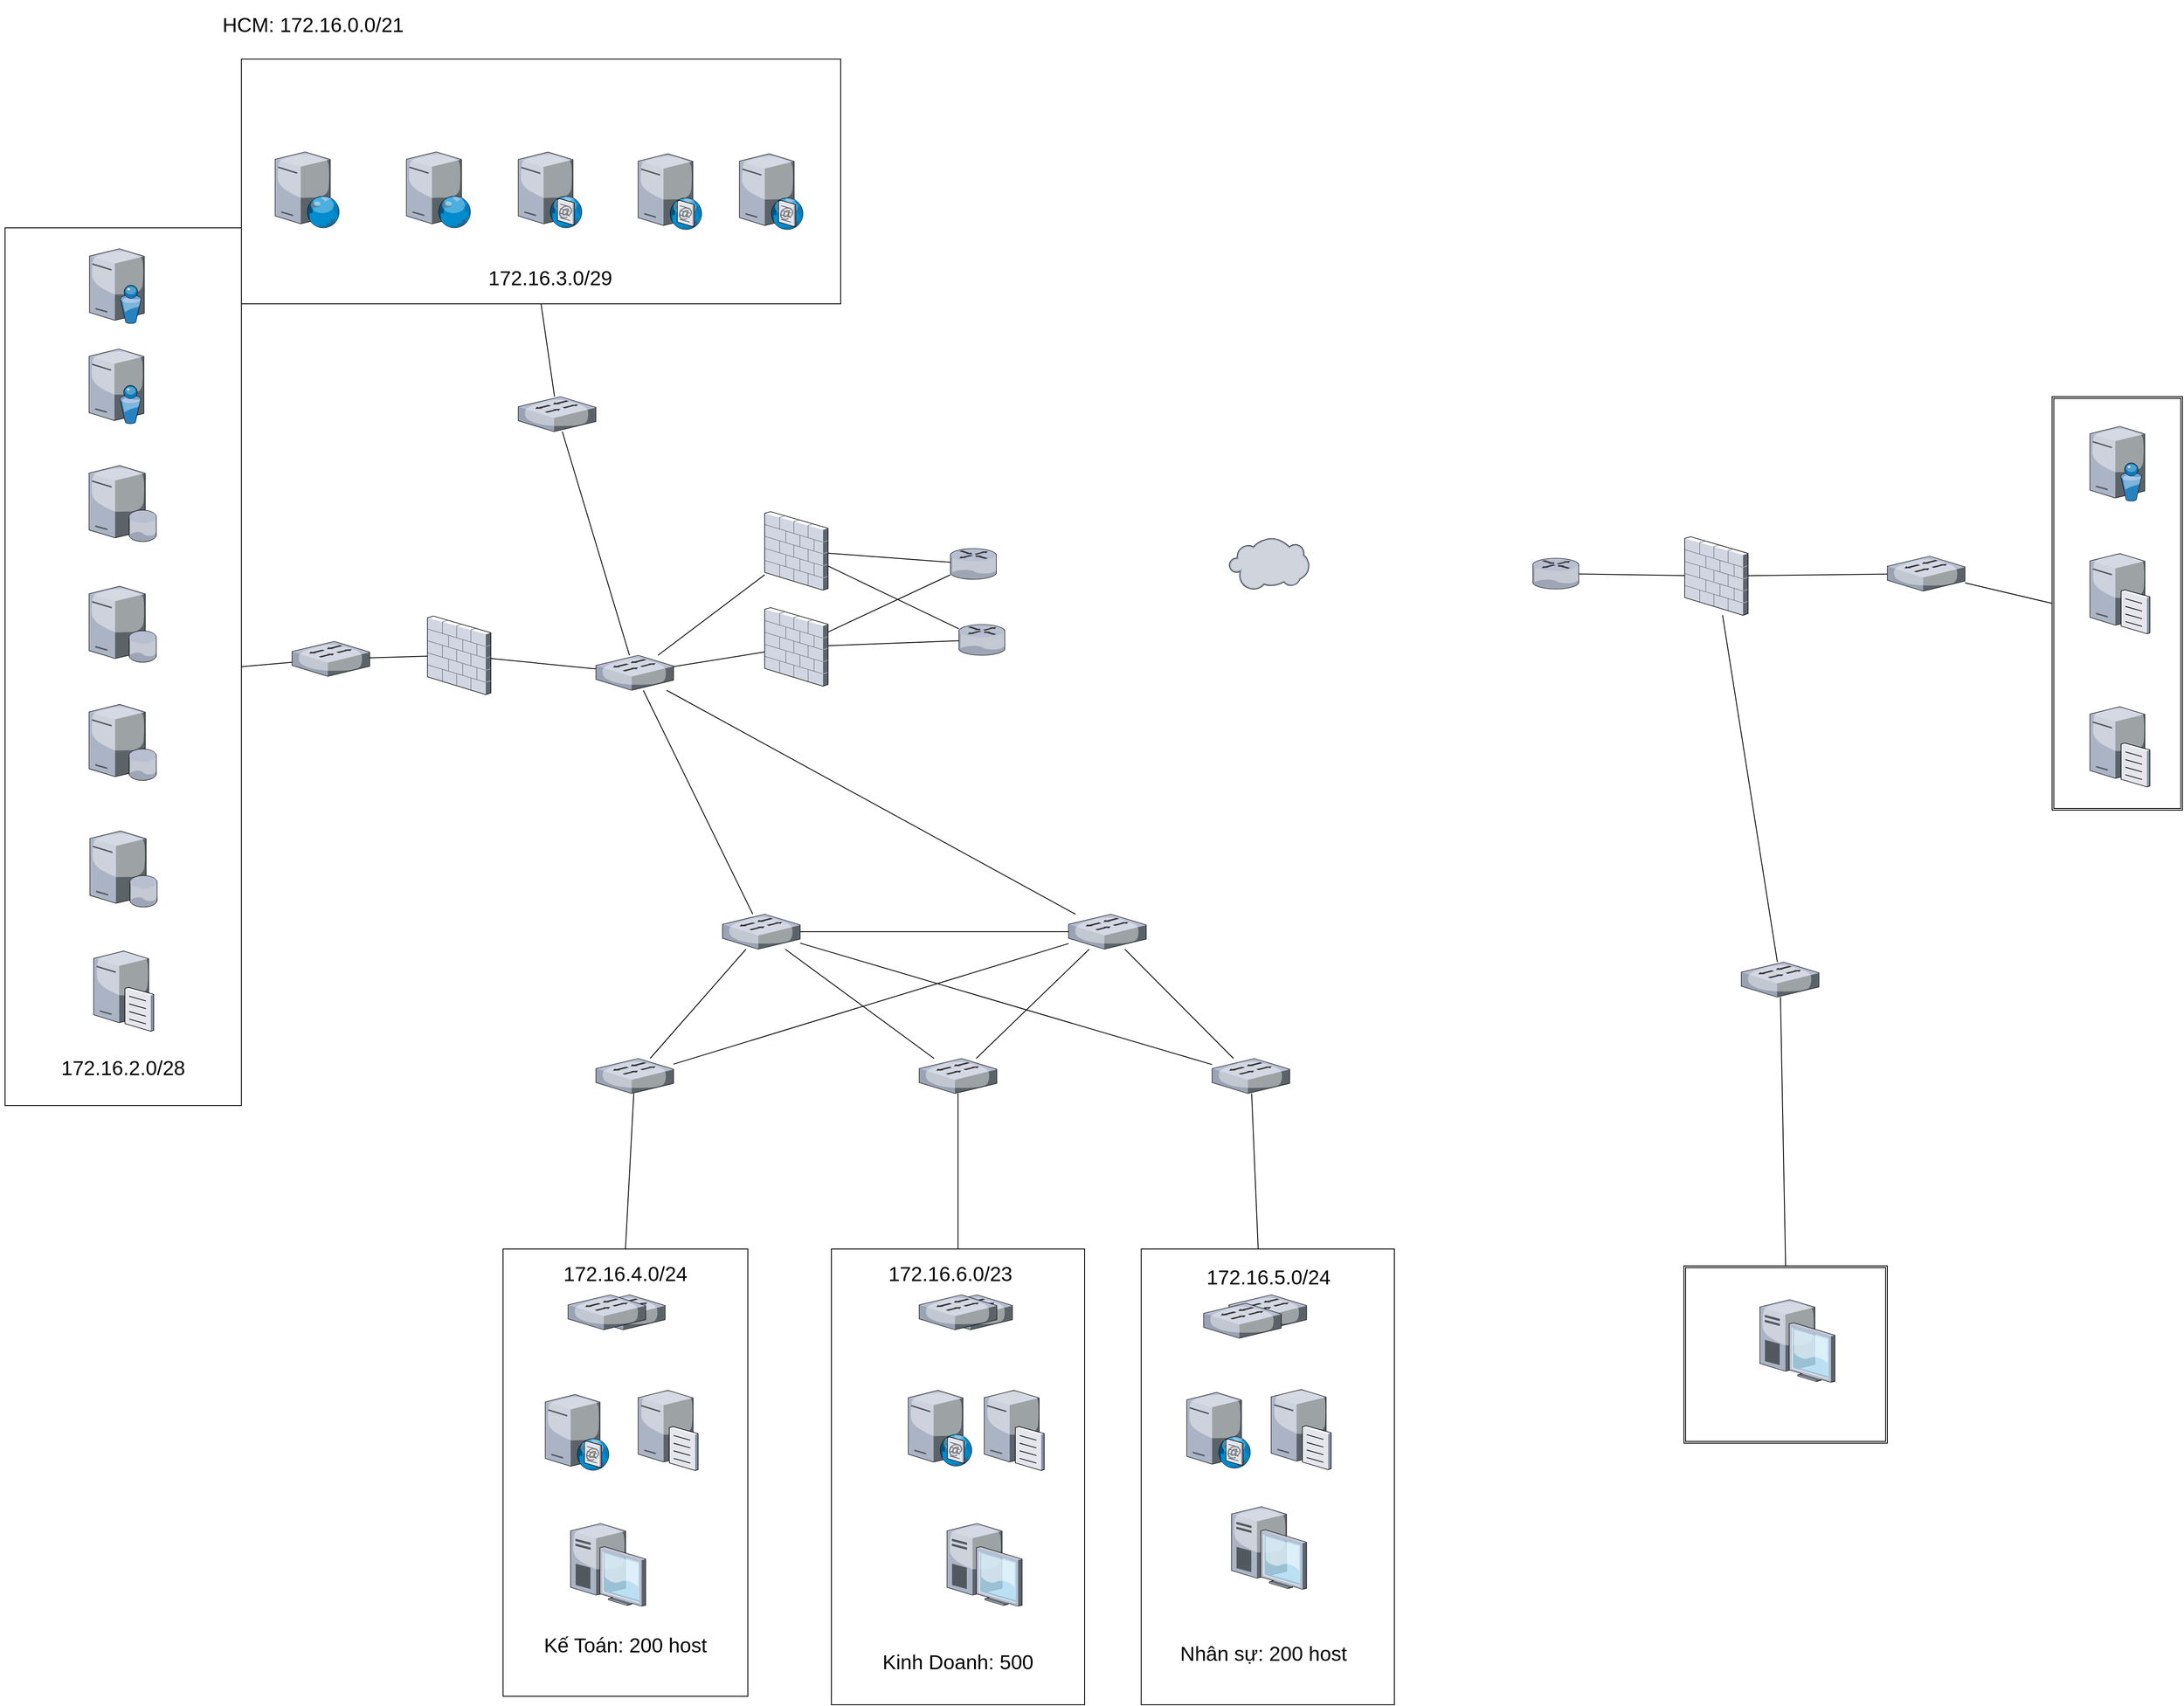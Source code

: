 <mxfile version="20.6.0" type="github">
  <diagram name="Page-1" id="e3a06f82-3646-2815-327d-82caf3d4e204">
    <mxGraphModel dx="3829.5" dy="2317" grid="1" gridSize="10" guides="1" tooltips="1" connect="1" arrows="1" fold="1" page="1" pageScale="1.5" pageWidth="1169" pageHeight="826" background="none" math="0" shadow="0">
      <root>
        <mxCell id="0" style=";html=1;" />
        <mxCell id="1" style=";html=1;" parent="0" />
        <mxCell id="-xJ79PivArVGT8UVBn4k-128" value="" style="shape=ext;double=1;rounded=0;whiteSpace=wrap;html=1;" vertex="1" parent="1">
          <mxGeometry x="1489" y="1120" width="241" height="210" as="geometry" />
        </mxCell>
        <mxCell id="-xJ79PivArVGT8UVBn4k-124" value="" style="shape=ext;double=1;rounded=0;whiteSpace=wrap;html=1;" vertex="1" parent="1">
          <mxGeometry x="1925.25" y="90" width="154.5" height="490" as="geometry" />
        </mxCell>
        <mxCell id="-xJ79PivArVGT8UVBn4k-61" value="" style="rounded=0;whiteSpace=wrap;html=1;" vertex="1" parent="1">
          <mxGeometry x="-500" y="-110" width="280" height="1040" as="geometry" />
        </mxCell>
        <mxCell id="-xJ79PivArVGT8UVBn4k-64" value="" style="rounded=0;whiteSpace=wrap;html=1;" vertex="1" parent="1">
          <mxGeometry x="846" y="1100" width="300" height="540" as="geometry" />
        </mxCell>
        <mxCell id="-xJ79PivArVGT8UVBn4k-63" value="" style="rounded=0;whiteSpace=wrap;html=1;" vertex="1" parent="1">
          <mxGeometry x="479" y="1100" width="300" height="540" as="geometry" />
        </mxCell>
        <mxCell id="-xJ79PivArVGT8UVBn4k-62" value="" style="rounded=0;whiteSpace=wrap;html=1;" vertex="1" parent="1">
          <mxGeometry x="90" y="1100" width="290" height="530" as="geometry" />
        </mxCell>
        <mxCell id="-xJ79PivArVGT8UVBn4k-11" value="" style="verticalLabelPosition=bottom;sketch=0;aspect=fixed;html=1;verticalAlign=top;strokeColor=none;align=center;outlineConnect=0;shape=mxgraph.citrix.cloud;" vertex="1" parent="1">
          <mxGeometry x="950" y="257.25" width="95" height="62" as="geometry" />
        </mxCell>
        <mxCell id="-xJ79PivArVGT8UVBn4k-13" value="" style="verticalLabelPosition=bottom;sketch=0;aspect=fixed;html=1;verticalAlign=top;strokeColor=none;align=center;outlineConnect=0;shape=mxgraph.citrix.router;" vertex="1" parent="1">
          <mxGeometry x="620" y="270" width="55" height="36.5" as="geometry" />
        </mxCell>
        <mxCell id="-xJ79PivArVGT8UVBn4k-120" style="edgeStyle=none;rounded=0;jumpStyle=none;jumpSize=2;orthogonalLoop=1;jettySize=auto;html=1;endArrow=none;endFill=0;" edge="1" parent="1" source="-xJ79PivArVGT8UVBn4k-15" target="-xJ79PivArVGT8UVBn4k-116">
          <mxGeometry relative="1" as="geometry" />
        </mxCell>
        <mxCell id="-xJ79PivArVGT8UVBn4k-15" value="" style="verticalLabelPosition=bottom;sketch=0;aspect=fixed;html=1;verticalAlign=top;strokeColor=none;align=center;outlineConnect=0;shape=mxgraph.citrix.router;" vertex="1" parent="1">
          <mxGeometry x="1310" y="281.5" width="55" height="36.5" as="geometry" />
        </mxCell>
        <mxCell id="-xJ79PivArVGT8UVBn4k-16" value="" style="verticalLabelPosition=bottom;sketch=0;aspect=fixed;html=1;verticalAlign=top;strokeColor=none;align=center;outlineConnect=0;shape=mxgraph.citrix.router;" vertex="1" parent="1">
          <mxGeometry x="630" y="360" width="55" height="36.5" as="geometry" />
        </mxCell>
        <mxCell id="-xJ79PivArVGT8UVBn4k-98" style="edgeStyle=none;rounded=0;jumpStyle=none;jumpSize=2;orthogonalLoop=1;jettySize=auto;html=1;endArrow=none;endFill=0;" edge="1" parent="1" source="-xJ79PivArVGT8UVBn4k-18" target="-xJ79PivArVGT8UVBn4k-13">
          <mxGeometry relative="1" as="geometry" />
        </mxCell>
        <mxCell id="-xJ79PivArVGT8UVBn4k-101" style="edgeStyle=none;rounded=0;jumpStyle=none;jumpSize=2;orthogonalLoop=1;jettySize=auto;html=1;endArrow=none;endFill=0;" edge="1" parent="1" source="-xJ79PivArVGT8UVBn4k-18" target="-xJ79PivArVGT8UVBn4k-16">
          <mxGeometry relative="1" as="geometry" />
        </mxCell>
        <mxCell id="-xJ79PivArVGT8UVBn4k-107" style="edgeStyle=none;rounded=0;jumpStyle=none;jumpSize=2;orthogonalLoop=1;jettySize=auto;html=1;endArrow=none;endFill=0;" edge="1" parent="1" source="-xJ79PivArVGT8UVBn4k-18" target="-xJ79PivArVGT8UVBn4k-92">
          <mxGeometry relative="1" as="geometry" />
        </mxCell>
        <mxCell id="-xJ79PivArVGT8UVBn4k-18" value="" style="verticalLabelPosition=bottom;sketch=0;aspect=fixed;html=1;verticalAlign=top;strokeColor=none;align=center;outlineConnect=0;shape=mxgraph.citrix.firewall;" vertex="1" parent="1">
          <mxGeometry x="400" y="226.25" width="75" height="93" as="geometry" />
        </mxCell>
        <mxCell id="-xJ79PivArVGT8UVBn4k-106" style="edgeStyle=none;rounded=0;jumpStyle=none;jumpSize=2;orthogonalLoop=1;jettySize=auto;html=1;endArrow=none;endFill=0;" edge="1" parent="1" source="-xJ79PivArVGT8UVBn4k-21" target="-xJ79PivArVGT8UVBn4k-92">
          <mxGeometry relative="1" as="geometry" />
        </mxCell>
        <mxCell id="-xJ79PivArVGT8UVBn4k-21" value="" style="verticalLabelPosition=bottom;sketch=0;aspect=fixed;html=1;verticalAlign=top;strokeColor=none;align=center;outlineConnect=0;shape=mxgraph.citrix.switch;" vertex="1" parent="1">
          <mxGeometry x="108" y="90" width="92" height="41.5" as="geometry" />
        </mxCell>
        <mxCell id="-xJ79PivArVGT8UVBn4k-28" value="" style="verticalLabelPosition=bottom;sketch=0;aspect=fixed;html=1;verticalAlign=top;strokeColor=none;align=center;outlineConnect=0;shape=mxgraph.citrix.directory_server;" vertex="1" parent="1">
          <mxGeometry x="-400" y="-85.25" width="65" height="88.5" as="geometry" />
        </mxCell>
        <mxCell id="-xJ79PivArVGT8UVBn4k-29" value="" style="verticalLabelPosition=bottom;sketch=0;aspect=fixed;html=1;verticalAlign=top;strokeColor=none;align=center;outlineConnect=0;shape=mxgraph.citrix.directory_server;" vertex="1" parent="1">
          <mxGeometry x="-400.5" y="33.5" width="65" height="88.5" as="geometry" />
        </mxCell>
        <mxCell id="-xJ79PivArVGT8UVBn4k-32" value="" style="verticalLabelPosition=bottom;sketch=0;aspect=fixed;html=1;verticalAlign=top;strokeColor=none;align=center;outlineConnect=0;shape=mxgraph.citrix.database_server;" vertex="1" parent="1">
          <mxGeometry x="-400.5" y="171.75" width="80" height="90" as="geometry" />
        </mxCell>
        <mxCell id="-xJ79PivArVGT8UVBn4k-33" value="" style="verticalLabelPosition=bottom;sketch=0;aspect=fixed;html=1;verticalAlign=top;strokeColor=none;align=center;outlineConnect=0;shape=mxgraph.citrix.database_server;" vertex="1" parent="1">
          <mxGeometry x="-400.5" y="314.75" width="80" height="90" as="geometry" />
        </mxCell>
        <mxCell id="-xJ79PivArVGT8UVBn4k-34" value="" style="verticalLabelPosition=bottom;sketch=0;aspect=fixed;html=1;verticalAlign=top;strokeColor=none;align=center;outlineConnect=0;shape=mxgraph.citrix.database_server;" vertex="1" parent="1">
          <mxGeometry x="-400.5" y="454.75" width="80" height="90" as="geometry" />
        </mxCell>
        <mxCell id="-xJ79PivArVGT8UVBn4k-35" value="" style="verticalLabelPosition=bottom;sketch=0;aspect=fixed;html=1;verticalAlign=top;strokeColor=none;align=center;outlineConnect=0;shape=mxgraph.citrix.database_server;" vertex="1" parent="1">
          <mxGeometry x="-399.5" y="604.75" width="80" height="90" as="geometry" />
        </mxCell>
        <mxCell id="-xJ79PivArVGT8UVBn4k-36" value="" style="verticalLabelPosition=bottom;sketch=0;aspect=fixed;html=1;verticalAlign=top;strokeColor=none;align=center;outlineConnect=0;shape=mxgraph.citrix.file_server;" vertex="1" parent="1">
          <mxGeometry x="250" y="1265.25" width="71" height="97" as="geometry" />
        </mxCell>
        <mxCell id="-xJ79PivArVGT8UVBn4k-37" value="" style="verticalLabelPosition=bottom;sketch=0;aspect=fixed;html=1;verticalAlign=top;strokeColor=none;align=center;outlineConnect=0;shape=mxgraph.citrix.file_server;" vertex="1" parent="1">
          <mxGeometry x="660" y="1265.25" width="71" height="97" as="geometry" />
        </mxCell>
        <mxCell id="-xJ79PivArVGT8UVBn4k-38" value="" style="verticalLabelPosition=bottom;sketch=0;aspect=fixed;html=1;verticalAlign=top;strokeColor=none;align=center;outlineConnect=0;shape=mxgraph.citrix.file_server;" vertex="1" parent="1">
          <mxGeometry x="1000" y="1264.25" width="71" height="97" as="geometry" />
        </mxCell>
        <mxCell id="-xJ79PivArVGT8UVBn4k-39" value="" style="verticalLabelPosition=bottom;sketch=0;aspect=fixed;html=1;verticalAlign=top;strokeColor=none;align=center;outlineConnect=0;shape=mxgraph.citrix.file_server;" vertex="1" parent="1">
          <mxGeometry x="-395" y="744.75" width="71" height="97" as="geometry" />
        </mxCell>
        <mxCell id="-xJ79PivArVGT8UVBn4k-40" value="" style="verticalLabelPosition=bottom;sketch=0;aspect=fixed;html=1;verticalAlign=top;strokeColor=none;align=center;outlineConnect=0;shape=mxgraph.citrix.smtp_server;" vertex="1" parent="1">
          <mxGeometry x="140" y="1270.25" width="76" height="92" as="geometry" />
        </mxCell>
        <mxCell id="-xJ79PivArVGT8UVBn4k-41" value="" style="verticalLabelPosition=bottom;sketch=0;aspect=fixed;html=1;verticalAlign=top;strokeColor=none;align=center;outlineConnect=0;shape=mxgraph.citrix.smtp_server;" vertex="1" parent="1">
          <mxGeometry x="570" y="1265.25" width="76" height="92" as="geometry" />
        </mxCell>
        <mxCell id="-xJ79PivArVGT8UVBn4k-42" value="" style="verticalLabelPosition=bottom;sketch=0;aspect=fixed;html=1;verticalAlign=top;strokeColor=none;align=center;outlineConnect=0;shape=mxgraph.citrix.smtp_server;" vertex="1" parent="1">
          <mxGeometry x="900" y="1267.75" width="76" height="92" as="geometry" />
        </mxCell>
        <mxCell id="-xJ79PivArVGT8UVBn4k-44" value="" style="verticalLabelPosition=bottom;sketch=0;aspect=fixed;html=1;verticalAlign=top;strokeColor=none;align=center;outlineConnect=0;shape=mxgraph.citrix.desktop;" vertex="1" parent="1">
          <mxGeometry x="170" y="1425.25" width="89" height="98" as="geometry" />
        </mxCell>
        <mxCell id="-xJ79PivArVGT8UVBn4k-45" value="" style="verticalLabelPosition=bottom;sketch=0;aspect=fixed;html=1;verticalAlign=top;strokeColor=none;align=center;outlineConnect=0;shape=mxgraph.citrix.desktop;" vertex="1" parent="1">
          <mxGeometry x="616" y="1425.25" width="89" height="98" as="geometry" />
        </mxCell>
        <mxCell id="-xJ79PivArVGT8UVBn4k-46" value="" style="verticalLabelPosition=bottom;sketch=0;aspect=fixed;html=1;verticalAlign=top;strokeColor=none;align=center;outlineConnect=0;shape=mxgraph.citrix.desktop;" vertex="1" parent="1">
          <mxGeometry x="953" y="1405.25" width="89" height="98" as="geometry" />
        </mxCell>
        <mxCell id="-xJ79PivArVGT8UVBn4k-68" style="rounded=0;jumpStyle=none;jumpSize=2;orthogonalLoop=1;jettySize=auto;html=1;endArrow=none;endFill=0;" edge="1" parent="1" source="-xJ79PivArVGT8UVBn4k-47" target="-xJ79PivArVGT8UVBn4k-49">
          <mxGeometry relative="1" as="geometry" />
        </mxCell>
        <mxCell id="-xJ79PivArVGT8UVBn4k-69" style="edgeStyle=none;rounded=0;jumpStyle=none;jumpSize=2;orthogonalLoop=1;jettySize=auto;html=1;endArrow=none;endFill=0;" edge="1" parent="1" source="-xJ79PivArVGT8UVBn4k-47" target="-xJ79PivArVGT8UVBn4k-50">
          <mxGeometry relative="1" as="geometry" />
        </mxCell>
        <mxCell id="-xJ79PivArVGT8UVBn4k-71" style="edgeStyle=none;rounded=0;jumpStyle=none;jumpSize=2;orthogonalLoop=1;jettySize=auto;html=1;endArrow=none;endFill=0;" edge="1" parent="1" source="-xJ79PivArVGT8UVBn4k-47" target="-xJ79PivArVGT8UVBn4k-48">
          <mxGeometry relative="1" as="geometry" />
        </mxCell>
        <mxCell id="-xJ79PivArVGT8UVBn4k-84" style="edgeStyle=none;rounded=0;jumpStyle=none;jumpSize=2;orthogonalLoop=1;jettySize=auto;html=1;endArrow=none;endFill=0;" edge="1" parent="1" source="-xJ79PivArVGT8UVBn4k-47" target="-xJ79PivArVGT8UVBn4k-92">
          <mxGeometry relative="1" as="geometry" />
        </mxCell>
        <mxCell id="-xJ79PivArVGT8UVBn4k-47" value="" style="verticalLabelPosition=bottom;sketch=0;aspect=fixed;html=1;verticalAlign=top;strokeColor=none;align=center;outlineConnect=0;shape=mxgraph.citrix.switch;" vertex="1" parent="1">
          <mxGeometry x="350" y="703.25" width="92" height="41.5" as="geometry" />
        </mxCell>
        <mxCell id="-xJ79PivArVGT8UVBn4k-72" style="edgeStyle=none;rounded=0;jumpStyle=none;jumpSize=2;orthogonalLoop=1;jettySize=auto;html=1;endArrow=none;endFill=0;" edge="1" parent="1" source="-xJ79PivArVGT8UVBn4k-48" target="-xJ79PivArVGT8UVBn4k-50">
          <mxGeometry relative="1" as="geometry" />
        </mxCell>
        <mxCell id="-xJ79PivArVGT8UVBn4k-73" style="edgeStyle=none;rounded=0;jumpStyle=none;jumpSize=2;orthogonalLoop=1;jettySize=auto;html=1;endArrow=none;endFill=0;" edge="1" parent="1" source="-xJ79PivArVGT8UVBn4k-48" target="-xJ79PivArVGT8UVBn4k-51">
          <mxGeometry relative="1" as="geometry" />
        </mxCell>
        <mxCell id="-xJ79PivArVGT8UVBn4k-83" style="edgeStyle=none;rounded=0;jumpStyle=none;jumpSize=2;orthogonalLoop=1;jettySize=auto;html=1;endArrow=none;endFill=0;" edge="1" parent="1" source="-xJ79PivArVGT8UVBn4k-48" target="-xJ79PivArVGT8UVBn4k-92">
          <mxGeometry relative="1" as="geometry" />
        </mxCell>
        <mxCell id="-xJ79PivArVGT8UVBn4k-48" value="" style="verticalLabelPosition=bottom;sketch=0;aspect=fixed;html=1;verticalAlign=top;strokeColor=none;align=center;outlineConnect=0;shape=mxgraph.citrix.switch;" vertex="1" parent="1">
          <mxGeometry x="760" y="703.25" width="92" height="41.5" as="geometry" />
        </mxCell>
        <mxCell id="-xJ79PivArVGT8UVBn4k-77" style="edgeStyle=none;rounded=0;jumpStyle=none;jumpSize=2;orthogonalLoop=1;jettySize=auto;html=1;entryX=0.5;entryY=0;entryDx=0;entryDy=0;endArrow=none;endFill=0;" edge="1" parent="1" source="-xJ79PivArVGT8UVBn4k-49" target="-xJ79PivArVGT8UVBn4k-62">
          <mxGeometry relative="1" as="geometry" />
        </mxCell>
        <mxCell id="-xJ79PivArVGT8UVBn4k-78" style="edgeStyle=none;rounded=0;jumpStyle=none;jumpSize=2;orthogonalLoop=1;jettySize=auto;html=1;endArrow=none;endFill=0;" edge="1" parent="1" source="-xJ79PivArVGT8UVBn4k-49" target="-xJ79PivArVGT8UVBn4k-48">
          <mxGeometry relative="1" as="geometry" />
        </mxCell>
        <mxCell id="-xJ79PivArVGT8UVBn4k-49" value="" style="verticalLabelPosition=bottom;sketch=0;aspect=fixed;html=1;verticalAlign=top;strokeColor=none;align=center;outlineConnect=0;shape=mxgraph.citrix.switch;" vertex="1" parent="1">
          <mxGeometry x="200" y="874.25" width="92" height="41.5" as="geometry" />
        </mxCell>
        <mxCell id="-xJ79PivArVGT8UVBn4k-75" style="edgeStyle=none;rounded=0;jumpStyle=none;jumpSize=2;orthogonalLoop=1;jettySize=auto;html=1;endArrow=none;endFill=0;entryX=0.5;entryY=0;entryDx=0;entryDy=0;" edge="1" parent="1" source="-xJ79PivArVGT8UVBn4k-50" target="-xJ79PivArVGT8UVBn4k-63">
          <mxGeometry relative="1" as="geometry">
            <mxPoint x="629" y="1070" as="targetPoint" />
          </mxGeometry>
        </mxCell>
        <mxCell id="-xJ79PivArVGT8UVBn4k-50" value="" style="verticalLabelPosition=bottom;sketch=0;aspect=fixed;html=1;verticalAlign=top;strokeColor=none;align=center;outlineConnect=0;shape=mxgraph.citrix.switch;" vertex="1" parent="1">
          <mxGeometry x="583" y="874.25" width="92" height="41.5" as="geometry" />
        </mxCell>
        <mxCell id="-xJ79PivArVGT8UVBn4k-76" style="edgeStyle=none;rounded=0;jumpStyle=none;jumpSize=2;orthogonalLoop=1;jettySize=auto;html=1;endArrow=none;endFill=0;" edge="1" parent="1" source="-xJ79PivArVGT8UVBn4k-51" target="-xJ79PivArVGT8UVBn4k-64">
          <mxGeometry relative="1" as="geometry" />
        </mxCell>
        <mxCell id="-xJ79PivArVGT8UVBn4k-79" style="edgeStyle=none;rounded=0;jumpStyle=none;jumpSize=2;orthogonalLoop=1;jettySize=auto;html=1;endArrow=none;endFill=0;" edge="1" parent="1" source="-xJ79PivArVGT8UVBn4k-51" target="-xJ79PivArVGT8UVBn4k-47">
          <mxGeometry relative="1" as="geometry" />
        </mxCell>
        <mxCell id="-xJ79PivArVGT8UVBn4k-51" value="" style="verticalLabelPosition=bottom;sketch=0;aspect=fixed;html=1;verticalAlign=top;strokeColor=none;align=center;outlineConnect=0;shape=mxgraph.citrix.switch;" vertex="1" parent="1">
          <mxGeometry x="930" y="874.25" width="92" height="41.5" as="geometry" />
        </mxCell>
        <mxCell id="-xJ79PivArVGT8UVBn4k-52" value="" style="verticalLabelPosition=bottom;sketch=0;aspect=fixed;html=1;verticalAlign=top;strokeColor=none;align=center;outlineConnect=0;shape=mxgraph.citrix.switch;" vertex="1" parent="1">
          <mxGeometry x="190" y="1154.25" width="92" height="41.5" as="geometry" />
        </mxCell>
        <mxCell id="-xJ79PivArVGT8UVBn4k-53" value="" style="verticalLabelPosition=bottom;sketch=0;aspect=fixed;html=1;verticalAlign=top;strokeColor=none;align=center;outlineConnect=0;shape=mxgraph.citrix.switch;" vertex="1" parent="1">
          <mxGeometry x="601.5" y="1154.25" width="92" height="41.5" as="geometry" />
        </mxCell>
        <mxCell id="-xJ79PivArVGT8UVBn4k-54" value="" style="verticalLabelPosition=bottom;sketch=0;aspect=fixed;html=1;verticalAlign=top;strokeColor=none;align=center;outlineConnect=0;shape=mxgraph.citrix.switch;" vertex="1" parent="1">
          <mxGeometry x="950" y="1154.25" width="92" height="41.5" as="geometry" />
        </mxCell>
        <mxCell id="-xJ79PivArVGT8UVBn4k-55" value="" style="verticalLabelPosition=bottom;sketch=0;aspect=fixed;html=1;verticalAlign=top;strokeColor=none;align=center;outlineConnect=0;shape=mxgraph.citrix.switch;" vertex="1" parent="1">
          <mxGeometry x="920" y="1164.25" width="92" height="41.5" as="geometry" />
        </mxCell>
        <mxCell id="-xJ79PivArVGT8UVBn4k-56" value="" style="verticalLabelPosition=bottom;sketch=0;aspect=fixed;html=1;verticalAlign=top;strokeColor=none;align=center;outlineConnect=0;shape=mxgraph.citrix.switch;" vertex="1" parent="1">
          <mxGeometry x="583" y="1154.25" width="92" height="41.5" as="geometry" />
        </mxCell>
        <mxCell id="-xJ79PivArVGT8UVBn4k-57" value="" style="verticalLabelPosition=bottom;sketch=0;aspect=fixed;html=1;verticalAlign=top;strokeColor=none;align=center;outlineConnect=0;shape=mxgraph.citrix.switch;" vertex="1" parent="1">
          <mxGeometry x="167" y="1154.25" width="92" height="41.5" as="geometry" />
        </mxCell>
        <mxCell id="-xJ79PivArVGT8UVBn4k-99" style="edgeStyle=none;rounded=0;jumpStyle=none;jumpSize=2;orthogonalLoop=1;jettySize=auto;html=1;endArrow=none;endFill=0;" edge="1" parent="1" source="-xJ79PivArVGT8UVBn4k-60" target="-xJ79PivArVGT8UVBn4k-16">
          <mxGeometry relative="1" as="geometry" />
        </mxCell>
        <mxCell id="-xJ79PivArVGT8UVBn4k-100" style="edgeStyle=none;rounded=0;jumpStyle=none;jumpSize=2;orthogonalLoop=1;jettySize=auto;html=1;endArrow=none;endFill=0;" edge="1" parent="1" source="-xJ79PivArVGT8UVBn4k-60" target="-xJ79PivArVGT8UVBn4k-13">
          <mxGeometry relative="1" as="geometry" />
        </mxCell>
        <mxCell id="-xJ79PivArVGT8UVBn4k-108" style="edgeStyle=none;rounded=0;jumpStyle=none;jumpSize=2;orthogonalLoop=1;jettySize=auto;html=1;endArrow=none;endFill=0;" edge="1" parent="1" source="-xJ79PivArVGT8UVBn4k-60" target="-xJ79PivArVGT8UVBn4k-92">
          <mxGeometry relative="1" as="geometry" />
        </mxCell>
        <mxCell id="-xJ79PivArVGT8UVBn4k-60" value="" style="verticalLabelPosition=bottom;sketch=0;aspect=fixed;html=1;verticalAlign=top;strokeColor=none;align=center;outlineConnect=0;shape=mxgraph.citrix.firewall;" vertex="1" parent="1">
          <mxGeometry x="400" y="340" width="75" height="93" as="geometry" />
        </mxCell>
        <mxCell id="-xJ79PivArVGT8UVBn4k-102" style="edgeStyle=none;rounded=0;jumpStyle=none;jumpSize=2;orthogonalLoop=1;jettySize=auto;html=1;exitX=0.5;exitY=1;exitDx=0;exitDy=0;endArrow=none;endFill=0;" edge="1" parent="1" source="-xJ79PivArVGT8UVBn4k-65" target="-xJ79PivArVGT8UVBn4k-21">
          <mxGeometry relative="1" as="geometry" />
        </mxCell>
        <mxCell id="-xJ79PivArVGT8UVBn4k-65" value="" style="rounded=0;whiteSpace=wrap;html=1;" vertex="1" parent="1">
          <mxGeometry x="-220" y="-310" width="710" height="290" as="geometry" />
        </mxCell>
        <mxCell id="-xJ79PivArVGT8UVBn4k-19" value="" style="verticalLabelPosition=bottom;sketch=0;aspect=fixed;html=1;verticalAlign=top;strokeColor=none;align=center;outlineConnect=0;shape=mxgraph.citrix.web_server;" vertex="1" parent="1">
          <mxGeometry x="-180" y="-200" width="76.5" height="90" as="geometry" />
        </mxCell>
        <mxCell id="-xJ79PivArVGT8UVBn4k-20" value="" style="verticalLabelPosition=bottom;sketch=0;aspect=fixed;html=1;verticalAlign=top;strokeColor=none;align=center;outlineConnect=0;shape=mxgraph.citrix.web_server;" vertex="1" parent="1">
          <mxGeometry x="-24.5" y="-200" width="76.5" height="90" as="geometry" />
        </mxCell>
        <mxCell id="-xJ79PivArVGT8UVBn4k-23" value="" style="verticalLabelPosition=bottom;sketch=0;aspect=fixed;html=1;verticalAlign=top;strokeColor=none;align=center;outlineConnect=0;shape=mxgraph.citrix.smtp_server;" vertex="1" parent="1">
          <mxGeometry x="108" y="-202" width="76" height="92" as="geometry" />
        </mxCell>
        <mxCell id="-xJ79PivArVGT8UVBn4k-26" value="" style="verticalLabelPosition=bottom;sketch=0;aspect=fixed;html=1;verticalAlign=top;strokeColor=none;align=center;outlineConnect=0;shape=mxgraph.citrix.smtp_server;" vertex="1" parent="1">
          <mxGeometry x="250" y="-200" width="76" height="92" as="geometry" />
        </mxCell>
        <mxCell id="-xJ79PivArVGT8UVBn4k-43" value="" style="verticalLabelPosition=bottom;sketch=0;aspect=fixed;html=1;verticalAlign=top;strokeColor=none;align=center;outlineConnect=0;shape=mxgraph.citrix.smtp_server;" vertex="1" parent="1">
          <mxGeometry x="370" y="-200" width="76" height="92" as="geometry" />
        </mxCell>
        <mxCell id="-xJ79PivArVGT8UVBn4k-103" style="edgeStyle=none;rounded=0;jumpStyle=none;jumpSize=2;orthogonalLoop=1;jettySize=auto;html=1;endArrow=none;endFill=0;" edge="1" parent="1" source="-xJ79PivArVGT8UVBn4k-82" target="-xJ79PivArVGT8UVBn4k-92">
          <mxGeometry relative="1" as="geometry" />
        </mxCell>
        <mxCell id="-xJ79PivArVGT8UVBn4k-82" value="" style="verticalLabelPosition=bottom;sketch=0;aspect=fixed;html=1;verticalAlign=top;strokeColor=none;align=center;outlineConnect=0;shape=mxgraph.citrix.firewall;" vertex="1" parent="1">
          <mxGeometry x="0.5" y="350" width="75" height="93" as="geometry" />
        </mxCell>
        <mxCell id="-xJ79PivArVGT8UVBn4k-95" style="edgeStyle=none;rounded=0;jumpStyle=none;jumpSize=2;orthogonalLoop=1;jettySize=auto;html=1;endArrow=none;endFill=0;entryX=1;entryY=0.5;entryDx=0;entryDy=0;" edge="1" parent="1" source="-xJ79PivArVGT8UVBn4k-111" target="-xJ79PivArVGT8UVBn4k-61">
          <mxGeometry relative="1" as="geometry">
            <mxPoint x="20" y="359" as="targetPoint" />
          </mxGeometry>
        </mxCell>
        <mxCell id="-xJ79PivArVGT8UVBn4k-92" value="" style="verticalLabelPosition=bottom;sketch=0;aspect=fixed;html=1;verticalAlign=top;strokeColor=none;align=center;outlineConnect=0;shape=mxgraph.citrix.switch;" vertex="1" parent="1">
          <mxGeometry x="200" y="396.5" width="92" height="41.5" as="geometry" />
        </mxCell>
        <mxCell id="-xJ79PivArVGT8UVBn4k-112" style="edgeStyle=none;rounded=0;jumpStyle=none;jumpSize=2;orthogonalLoop=1;jettySize=auto;html=1;endArrow=none;endFill=0;" edge="1" parent="1" source="-xJ79PivArVGT8UVBn4k-111" target="-xJ79PivArVGT8UVBn4k-82">
          <mxGeometry relative="1" as="geometry">
            <mxPoint x="-20" y="430" as="targetPoint" />
          </mxGeometry>
        </mxCell>
        <mxCell id="-xJ79PivArVGT8UVBn4k-111" value="" style="verticalLabelPosition=bottom;sketch=0;aspect=fixed;html=1;verticalAlign=top;strokeColor=none;align=center;outlineConnect=0;shape=mxgraph.citrix.switch;" vertex="1" parent="1">
          <mxGeometry x="-160" y="380" width="92" height="41.5" as="geometry" />
        </mxCell>
        <mxCell id="-xJ79PivArVGT8UVBn4k-113" value="" style="verticalLabelPosition=bottom;sketch=0;aspect=fixed;html=1;verticalAlign=top;strokeColor=none;align=center;outlineConnect=0;shape=mxgraph.citrix.directory_server;" vertex="1" parent="1">
          <mxGeometry x="1970" y="125.25" width="65" height="88.5" as="geometry" />
        </mxCell>
        <mxCell id="-xJ79PivArVGT8UVBn4k-114" value="" style="verticalLabelPosition=bottom;sketch=0;aspect=fixed;html=1;verticalAlign=top;strokeColor=none;align=center;outlineConnect=0;shape=mxgraph.citrix.file_server;" vertex="1" parent="1">
          <mxGeometry x="1970" y="273.75" width="71" height="97" as="geometry" />
        </mxCell>
        <mxCell id="-xJ79PivArVGT8UVBn4k-115" value="" style="verticalLabelPosition=bottom;sketch=0;aspect=fixed;html=1;verticalAlign=top;strokeColor=none;align=center;outlineConnect=0;shape=mxgraph.citrix.file_server;" vertex="1" parent="1">
          <mxGeometry x="1970" y="455.25" width="71" height="97" as="geometry" />
        </mxCell>
        <mxCell id="-xJ79PivArVGT8UVBn4k-121" style="edgeStyle=none;rounded=0;jumpStyle=none;jumpSize=2;orthogonalLoop=1;jettySize=auto;html=1;endArrow=none;endFill=0;" edge="1" parent="1" source="-xJ79PivArVGT8UVBn4k-116" target="-xJ79PivArVGT8UVBn4k-118">
          <mxGeometry relative="1" as="geometry" />
        </mxCell>
        <mxCell id="-xJ79PivArVGT8UVBn4k-126" style="edgeStyle=none;rounded=0;jumpStyle=none;jumpSize=2;orthogonalLoop=1;jettySize=auto;html=1;endArrow=none;endFill=0;" edge="1" parent="1" source="-xJ79PivArVGT8UVBn4k-116" target="-xJ79PivArVGT8UVBn4k-119">
          <mxGeometry relative="1" as="geometry" />
        </mxCell>
        <mxCell id="-xJ79PivArVGT8UVBn4k-116" value="" style="verticalLabelPosition=bottom;sketch=0;aspect=fixed;html=1;verticalAlign=top;strokeColor=none;align=center;outlineConnect=0;shape=mxgraph.citrix.firewall;" vertex="1" parent="1">
          <mxGeometry x="1490" y="256" width="75" height="93" as="geometry" />
        </mxCell>
        <mxCell id="-xJ79PivArVGT8UVBn4k-117" value="" style="verticalLabelPosition=bottom;sketch=0;aspect=fixed;html=1;verticalAlign=top;strokeColor=none;align=center;outlineConnect=0;shape=mxgraph.citrix.desktop;" vertex="1" parent="1">
          <mxGeometry x="1579" y="1160" width="89" height="98" as="geometry" />
        </mxCell>
        <mxCell id="-xJ79PivArVGT8UVBn4k-125" style="edgeStyle=none;rounded=0;jumpStyle=none;jumpSize=2;orthogonalLoop=1;jettySize=auto;html=1;entryX=0;entryY=0.5;entryDx=0;entryDy=0;endArrow=none;endFill=0;" edge="1" parent="1" source="-xJ79PivArVGT8UVBn4k-118" target="-xJ79PivArVGT8UVBn4k-124">
          <mxGeometry relative="1" as="geometry" />
        </mxCell>
        <mxCell id="-xJ79PivArVGT8UVBn4k-118" value="" style="verticalLabelPosition=bottom;sketch=0;aspect=fixed;html=1;verticalAlign=top;strokeColor=none;align=center;outlineConnect=0;shape=mxgraph.citrix.switch;" vertex="1" parent="1">
          <mxGeometry x="1730" y="279" width="92" height="41.5" as="geometry" />
        </mxCell>
        <mxCell id="-xJ79PivArVGT8UVBn4k-127" style="edgeStyle=none;rounded=0;jumpStyle=none;jumpSize=2;orthogonalLoop=1;jettySize=auto;html=1;endArrow=none;endFill=0;entryX=0.5;entryY=0;entryDx=0;entryDy=0;" edge="1" parent="1" source="-xJ79PivArVGT8UVBn4k-119" target="-xJ79PivArVGT8UVBn4k-128">
          <mxGeometry relative="1" as="geometry" />
        </mxCell>
        <mxCell id="-xJ79PivArVGT8UVBn4k-119" value="" style="verticalLabelPosition=bottom;sketch=0;aspect=fixed;html=1;verticalAlign=top;strokeColor=none;align=center;outlineConnect=0;shape=mxgraph.citrix.switch;" vertex="1" parent="1">
          <mxGeometry x="1557" y="760" width="92" height="41.5" as="geometry" />
        </mxCell>
        <mxCell id="-xJ79PivArVGT8UVBn4k-129" value="&lt;font style=&quot;font-size: 24px;&quot;&gt;HCM: 172.16.0.0/21&lt;/font&gt;" style="text;html=1;strokeColor=none;fillColor=none;align=center;verticalAlign=middle;whiteSpace=wrap;rounded=0;" vertex="1" parent="1">
          <mxGeometry x="-280" y="-380" width="290" height="60" as="geometry" />
        </mxCell>
        <mxCell id="-xJ79PivArVGT8UVBn4k-130" value="&lt;span style=&quot;font-size: 24px;&quot;&gt;Kế Toán: 200 host&lt;/span&gt;" style="text;html=1;strokeColor=none;fillColor=none;align=center;verticalAlign=middle;whiteSpace=wrap;rounded=0;" vertex="1" parent="1">
          <mxGeometry x="90" y="1540" width="290" height="60" as="geometry" />
        </mxCell>
        <mxCell id="-xJ79PivArVGT8UVBn4k-131" value="&lt;span style=&quot;font-size: 24px;&quot;&gt;Kinh Doanh: 500&lt;/span&gt;" style="text;html=1;strokeColor=none;fillColor=none;align=center;verticalAlign=middle;whiteSpace=wrap;rounded=0;" vertex="1" parent="1">
          <mxGeometry x="484" y="1560" width="290" height="60" as="geometry" />
        </mxCell>
        <mxCell id="-xJ79PivArVGT8UVBn4k-132" value="&lt;span style=&quot;font-size: 24px;&quot;&gt;Nhân sự: 200 host&lt;/span&gt;" style="text;html=1;strokeColor=none;fillColor=none;align=center;verticalAlign=middle;whiteSpace=wrap;rounded=0;" vertex="1" parent="1">
          <mxGeometry x="846" y="1550" width="290" height="60" as="geometry" />
        </mxCell>
        <mxCell id="-xJ79PivArVGT8UVBn4k-133" value="&lt;span style=&quot;font-size: 24px;&quot;&gt;172.16.6.0/23&lt;/span&gt;" style="text;html=1;strokeColor=none;fillColor=none;align=center;verticalAlign=middle;whiteSpace=wrap;rounded=0;" vertex="1" parent="1">
          <mxGeometry x="475" y="1100" width="290" height="60" as="geometry" />
        </mxCell>
        <mxCell id="-xJ79PivArVGT8UVBn4k-134" value="&lt;span style=&quot;font-size: 24px;&quot;&gt;172.16.4.0/24&lt;/span&gt;" style="text;html=1;strokeColor=none;fillColor=none;align=center;verticalAlign=middle;whiteSpace=wrap;rounded=0;" vertex="1" parent="1">
          <mxGeometry x="90" y="1100" width="290" height="60" as="geometry" />
        </mxCell>
        <mxCell id="-xJ79PivArVGT8UVBn4k-135" value="&lt;span style=&quot;font-size: 24px;&quot;&gt;172.16.5.0/24&lt;/span&gt;" style="text;html=1;strokeColor=none;fillColor=none;align=center;verticalAlign=middle;whiteSpace=wrap;rounded=0;" vertex="1" parent="1">
          <mxGeometry x="852" y="1104.25" width="290" height="60" as="geometry" />
        </mxCell>
        <mxCell id="-xJ79PivArVGT8UVBn4k-136" value="&lt;span style=&quot;font-size: 24px;&quot;&gt;172.16.2.0/28&lt;/span&gt;" style="text;html=1;strokeColor=none;fillColor=none;align=center;verticalAlign=middle;whiteSpace=wrap;rounded=0;" vertex="1" parent="1">
          <mxGeometry x="-505.5" y="855.75" width="290" height="60" as="geometry" />
        </mxCell>
        <mxCell id="-xJ79PivArVGT8UVBn4k-137" value="&lt;span style=&quot;font-size: 24px;&quot;&gt;172.16.3.0/29&lt;/span&gt;" style="text;html=1;strokeColor=none;fillColor=none;align=center;verticalAlign=middle;whiteSpace=wrap;rounded=0;" vertex="1" parent="1">
          <mxGeometry x="0.5" y="-80" width="290" height="60" as="geometry" />
        </mxCell>
      </root>
    </mxGraphModel>
  </diagram>
</mxfile>
